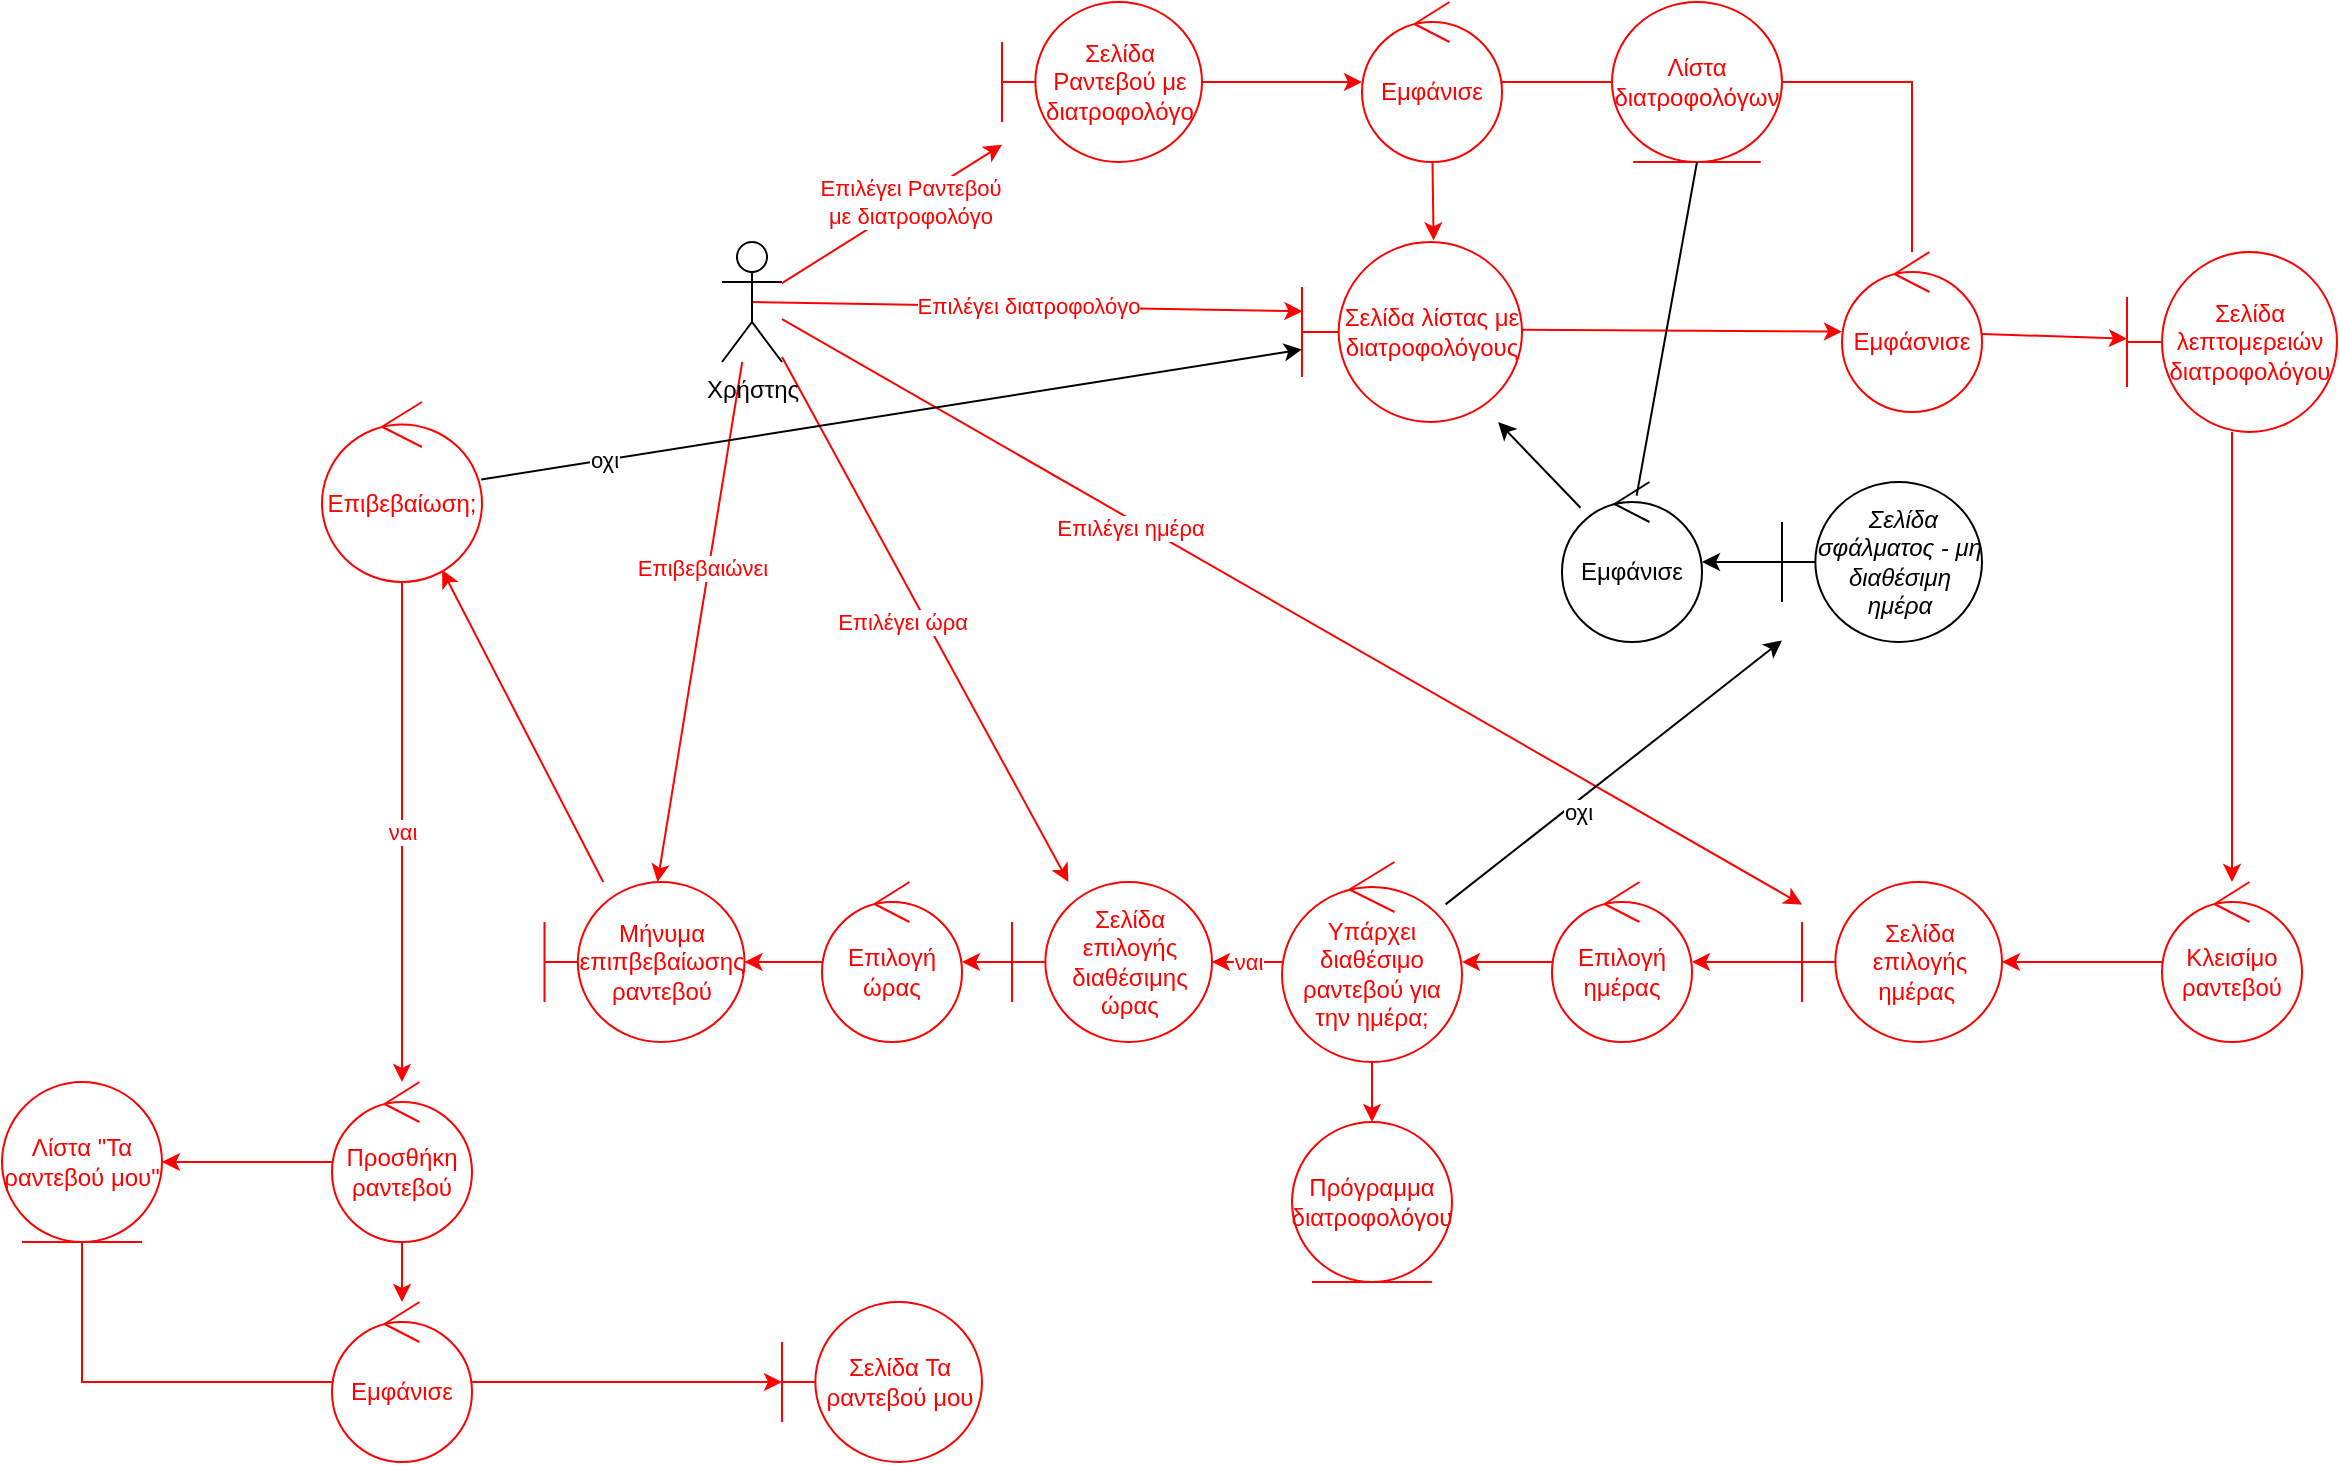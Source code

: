 <mxfile version="21.2.9" type="device">
  <diagram name="Σελίδα-1" id="h-o1yX0LM2CVH-15DDE9">
    <mxGraphModel dx="2704" dy="541" grid="1" gridSize="10" guides="1" tooltips="1" connect="1" arrows="1" fold="1" page="1" pageScale="1" pageWidth="1654" pageHeight="1169" math="0" shadow="0">
      <root>
        <mxCell id="0" />
        <mxCell id="1" parent="0" />
        <mxCell id="8t45LIVKKecfM5tV3rzv-11" value="" style="rounded=0;orthogonalLoop=1;jettySize=auto;html=1;strokeColor=#FF0000;" parent="1" source="8t45LIVKKecfM5tV3rzv-1" target="8t45LIVKKecfM5tV3rzv-10" edge="1">
          <mxGeometry relative="1" as="geometry" />
        </mxCell>
        <mxCell id="8t45LIVKKecfM5tV3rzv-20" value="&lt;font color=&quot;#ff0000&quot;&gt;Επιλέγει Ραντεβού &lt;br&gt;με διατροφολόγο&lt;/font&gt;" style="edgeLabel;html=1;align=center;verticalAlign=middle;resizable=0;points=[];" parent="8t45LIVKKecfM5tV3rzv-11" vertex="1" connectable="0">
          <mxGeometry x="0.169" y="1" relative="1" as="geometry">
            <mxPoint as="offset" />
          </mxGeometry>
        </mxCell>
        <mxCell id="8t45LIVKKecfM5tV3rzv-18" style="rounded=0;orthogonalLoop=1;jettySize=auto;html=1;exitX=0.5;exitY=0.5;exitDx=0;exitDy=0;exitPerimeter=0;entryX=0.002;entryY=0.385;entryDx=0;entryDy=0;entryPerimeter=0;strokeColor=#FF0000;" parent="1" source="8t45LIVKKecfM5tV3rzv-1" target="8t45LIVKKecfM5tV3rzv-15" edge="1">
          <mxGeometry relative="1" as="geometry" />
        </mxCell>
        <mxCell id="8t45LIVKKecfM5tV3rzv-19" value="Επιλέγει διατροφολόγο" style="edgeLabel;html=1;align=center;verticalAlign=middle;resizable=0;points=[];fontColor=#FF0000;" parent="8t45LIVKKecfM5tV3rzv-18" vertex="1" connectable="0">
          <mxGeometry x="-0.183" relative="1" as="geometry">
            <mxPoint x="25" as="offset" />
          </mxGeometry>
        </mxCell>
        <mxCell id="8t45LIVKKecfM5tV3rzv-58" value="" style="rounded=0;orthogonalLoop=1;jettySize=auto;html=1;strokeColor=#FF0000;" parent="1" source="8t45LIVKKecfM5tV3rzv-1" target="8t45LIVKKecfM5tV3rzv-35" edge="1">
          <mxGeometry relative="1" as="geometry" />
        </mxCell>
        <mxCell id="8t45LIVKKecfM5tV3rzv-60" value="Επιλέγει ημέρα" style="edgeLabel;html=1;align=center;verticalAlign=middle;resizable=0;points=[];fontColor=#FF0000;" parent="8t45LIVKKecfM5tV3rzv-58" vertex="1" connectable="0">
          <mxGeometry x="-0.312" y="-3" relative="1" as="geometry">
            <mxPoint y="1" as="offset" />
          </mxGeometry>
        </mxCell>
        <mxCell id="8t45LIVKKecfM5tV3rzv-59" value="&lt;font color=&quot;#ff0000&quot;&gt;Επιλέγει ώρα&lt;/font&gt;" style="rounded=0;orthogonalLoop=1;jettySize=auto;html=1;strokeColor=#FF0000;" parent="1" source="8t45LIVKKecfM5tV3rzv-1" target="8t45LIVKKecfM5tV3rzv-51" edge="1">
          <mxGeometry x="-0.03" y="-11" relative="1" as="geometry">
            <mxPoint as="offset" />
          </mxGeometry>
        </mxCell>
        <mxCell id="8t45LIVKKecfM5tV3rzv-62" value="" style="rounded=0;orthogonalLoop=1;jettySize=auto;html=1;strokeColor=#FF0000;" parent="1" source="8t45LIVKKecfM5tV3rzv-1" target="8t45LIVKKecfM5tV3rzv-61" edge="1">
          <mxGeometry relative="1" as="geometry" />
        </mxCell>
        <mxCell id="8t45LIVKKecfM5tV3rzv-63" value="Επιβεβαιώνει" style="edgeLabel;html=1;align=center;verticalAlign=middle;resizable=0;points=[];fontColor=#FF0000;" parent="8t45LIVKKecfM5tV3rzv-62" vertex="1" connectable="0">
          <mxGeometry x="-0.202" y="-4" relative="1" as="geometry">
            <mxPoint as="offset" />
          </mxGeometry>
        </mxCell>
        <mxCell id="8t45LIVKKecfM5tV3rzv-1" value="Χρήστης" style="shape=umlActor;verticalLabelPosition=bottom;verticalAlign=top;html=1;" parent="1" vertex="1">
          <mxGeometry x="210" y="230" width="30" height="60" as="geometry" />
        </mxCell>
        <mxCell id="8t45LIVKKecfM5tV3rzv-13" value="" style="rounded=0;orthogonalLoop=1;jettySize=auto;html=1;strokeColor=#FF0000;" parent="1" source="8t45LIVKKecfM5tV3rzv-10" target="8t45LIVKKecfM5tV3rzv-12" edge="1">
          <mxGeometry relative="1" as="geometry" />
        </mxCell>
        <mxCell id="8t45LIVKKecfM5tV3rzv-10" value="&lt;font color=&quot;#ff0000&quot;&gt;Σελίδα Ραντεβού με διατροφολόγο&lt;/font&gt;" style="shape=umlBoundary;whiteSpace=wrap;html=1;strokeColor=#ff0000;" parent="1" vertex="1">
          <mxGeometry x="350" y="110" width="100" height="80" as="geometry" />
        </mxCell>
        <mxCell id="8t45LIVKKecfM5tV3rzv-16" value="" style="rounded=0;orthogonalLoop=1;jettySize=auto;html=1;entryX=0.598;entryY=-0.009;entryDx=0;entryDy=0;entryPerimeter=0;strokeColor=#FF0000;" parent="1" source="8t45LIVKKecfM5tV3rzv-12" target="8t45LIVKKecfM5tV3rzv-15" edge="1">
          <mxGeometry relative="1" as="geometry" />
        </mxCell>
        <mxCell id="nq9A-FR5VK5_rEz01Uaj-2" value="" style="edgeStyle=orthogonalEdgeStyle;rounded=0;orthogonalLoop=1;jettySize=auto;html=1;strokeColor=#FF0000;endArrow=none;endFill=0;" parent="1" source="8t45LIVKKecfM5tV3rzv-12" target="8t45LIVKKecfM5tV3rzv-29" edge="1">
          <mxGeometry relative="1" as="geometry" />
        </mxCell>
        <mxCell id="8t45LIVKKecfM5tV3rzv-12" value="&lt;font color=&quot;#ff0000&quot;&gt;Εμφάνισε&lt;/font&gt;" style="ellipse;shape=umlControl;whiteSpace=wrap;html=1;strokeColor=#ff0000;" parent="1" vertex="1">
          <mxGeometry x="530" y="110" width="70" height="80" as="geometry" />
        </mxCell>
        <mxCell id="8t45LIVKKecfM5tV3rzv-15" value="&lt;font color=&quot;#ff0000&quot;&gt;Σελίδα λίστας με διατροφολόγους&lt;/font&gt;" style="shape=umlBoundary;whiteSpace=wrap;html=1;strokeColor=#FF0000;" parent="1" vertex="1">
          <mxGeometry x="500" y="230" width="110" height="90" as="geometry" />
        </mxCell>
        <mxCell id="8t45LIVKKecfM5tV3rzv-28" value="" style="rounded=0;orthogonalLoop=1;jettySize=auto;html=1;exitX=0.999;exitY=0.488;exitDx=0;exitDy=0;exitPerimeter=0;strokeColor=#FF0000;" parent="1" source="8t45LIVKKecfM5tV3rzv-15" target="8t45LIVKKecfM5tV3rzv-27" edge="1">
          <mxGeometry relative="1" as="geometry">
            <mxPoint x="693.099" y="208.003" as="sourcePoint" />
          </mxGeometry>
        </mxCell>
        <mxCell id="8t45LIVKKecfM5tV3rzv-36" value="" style="rounded=0;orthogonalLoop=1;jettySize=auto;html=1;strokeColor=#FF0000;" parent="1" source="8t45LIVKKecfM5tV3rzv-26" target="8t45LIVKKecfM5tV3rzv-34" edge="1">
          <mxGeometry relative="1" as="geometry" />
        </mxCell>
        <mxCell id="8t45LIVKKecfM5tV3rzv-26" value="&lt;font color=&quot;#ff0000&quot;&gt;Σελίδα λεπτομερειών διατροφολόγου&lt;/font&gt;" style="shape=umlBoundary;whiteSpace=wrap;html=1;strokeColor=#FF0000;" parent="1" vertex="1">
          <mxGeometry x="912.5" y="235" width="105" height="90" as="geometry" />
        </mxCell>
        <mxCell id="8t45LIVKKecfM5tV3rzv-33" value="" style="rounded=0;orthogonalLoop=1;jettySize=auto;html=1;strokeColor=#FF0000;" parent="1" source="8t45LIVKKecfM5tV3rzv-27" target="8t45LIVKKecfM5tV3rzv-26" edge="1">
          <mxGeometry relative="1" as="geometry" />
        </mxCell>
        <mxCell id="8t45LIVKKecfM5tV3rzv-27" value="&lt;font color=&quot;#ff0000&quot;&gt;Εμφάσνισε&lt;/font&gt;" style="ellipse;shape=umlControl;whiteSpace=wrap;html=1;strokeColor=#FF0000;" parent="1" vertex="1">
          <mxGeometry x="770" y="235" width="70" height="80" as="geometry" />
        </mxCell>
        <mxCell id="nq9A-FR5VK5_rEz01Uaj-3" value="" style="edgeStyle=orthogonalEdgeStyle;rounded=0;orthogonalLoop=1;jettySize=auto;html=1;strokeColor=#FF0000;endArrow=none;endFill=0;" parent="1" source="8t45LIVKKecfM5tV3rzv-29" target="8t45LIVKKecfM5tV3rzv-27" edge="1">
          <mxGeometry relative="1" as="geometry" />
        </mxCell>
        <mxCell id="8t45LIVKKecfM5tV3rzv-29" value="&lt;font color=&quot;#ff0000&quot;&gt;Λίστα διατροφολόγων&lt;/font&gt;" style="ellipse;shape=umlEntity;whiteSpace=wrap;html=1;strokeColor=#FF0000;" parent="1" vertex="1">
          <mxGeometry x="655" y="110" width="85" height="80" as="geometry" />
        </mxCell>
        <mxCell id="8t45LIVKKecfM5tV3rzv-37" value="" style="edgeStyle=orthogonalEdgeStyle;rounded=0;orthogonalLoop=1;jettySize=auto;html=1;strokeColor=#FF0000;" parent="1" source="8t45LIVKKecfM5tV3rzv-34" target="8t45LIVKKecfM5tV3rzv-35" edge="1">
          <mxGeometry relative="1" as="geometry" />
        </mxCell>
        <mxCell id="8t45LIVKKecfM5tV3rzv-34" value="&lt;font color=&quot;#ff0000&quot;&gt;Κλεισίμο ραντεβού&lt;/font&gt;" style="ellipse;shape=umlControl;whiteSpace=wrap;html=1;strokeColor=#FF0000;" parent="1" vertex="1">
          <mxGeometry x="930" y="550" width="70" height="80" as="geometry" />
        </mxCell>
        <mxCell id="8t45LIVKKecfM5tV3rzv-41" value="" style="edgeStyle=orthogonalEdgeStyle;rounded=0;orthogonalLoop=1;jettySize=auto;html=1;strokeColor=#FF0000;" parent="1" source="8t45LIVKKecfM5tV3rzv-35" target="8t45LIVKKecfM5tV3rzv-39" edge="1">
          <mxGeometry relative="1" as="geometry" />
        </mxCell>
        <mxCell id="8t45LIVKKecfM5tV3rzv-35" value="&lt;font color=&quot;#ff0000&quot;&gt;Σελίδα επιλογής ημέρας&amp;nbsp;&lt;/font&gt;" style="shape=umlBoundary;whiteSpace=wrap;html=1;strokeColor=#FF0000;" parent="1" vertex="1">
          <mxGeometry x="750" y="550" width="100" height="80" as="geometry" />
        </mxCell>
        <mxCell id="8t45LIVKKecfM5tV3rzv-42" value="" style="edgeStyle=orthogonalEdgeStyle;rounded=0;orthogonalLoop=1;jettySize=auto;html=1;strokeColor=#FF0000;" parent="1" source="8t45LIVKKecfM5tV3rzv-39" target="8t45LIVKKecfM5tV3rzv-40" edge="1">
          <mxGeometry relative="1" as="geometry" />
        </mxCell>
        <mxCell id="8t45LIVKKecfM5tV3rzv-39" value="&lt;font color=&quot;#ff0000&quot;&gt;Επιλογή ημέρας&lt;/font&gt;" style="ellipse;shape=umlControl;whiteSpace=wrap;html=1;strokeColor=#FF0000;" parent="1" vertex="1">
          <mxGeometry x="625" y="550" width="70" height="80" as="geometry" />
        </mxCell>
        <mxCell id="8t45LIVKKecfM5tV3rzv-44" value="" style="rounded=0;orthogonalLoop=1;jettySize=auto;html=1;entryX=0.5;entryY=0;entryDx=0;entryDy=0;endArrow=classic;endFill=1;strokeColor=#FF0000;" parent="1" source="8t45LIVKKecfM5tV3rzv-40" target="8t45LIVKKecfM5tV3rzv-43" edge="1">
          <mxGeometry relative="1" as="geometry">
            <mxPoint x="435" y="440" as="targetPoint" />
          </mxGeometry>
        </mxCell>
        <mxCell id="8t45LIVKKecfM5tV3rzv-46" value="οχι" style="rounded=0;orthogonalLoop=1;jettySize=auto;html=1;" parent="1" source="8t45LIVKKecfM5tV3rzv-40" target="8t45LIVKKecfM5tV3rzv-45" edge="1">
          <mxGeometry x="-0.249" y="-4" relative="1" as="geometry">
            <mxPoint as="offset" />
          </mxGeometry>
        </mxCell>
        <mxCell id="8t45LIVKKecfM5tV3rzv-53" value="&lt;font color=&quot;#ff0000&quot;&gt;ναι&lt;/font&gt;" style="edgeStyle=orthogonalEdgeStyle;rounded=0;orthogonalLoop=1;jettySize=auto;html=1;strokeColor=#FF0000;" parent="1" source="8t45LIVKKecfM5tV3rzv-40" target="8t45LIVKKecfM5tV3rzv-51" edge="1">
          <mxGeometry relative="1" as="geometry">
            <mxPoint x="310" y="590" as="targetPoint" />
          </mxGeometry>
        </mxCell>
        <mxCell id="8t45LIVKKecfM5tV3rzv-40" value="&lt;font color=&quot;#ff0000&quot;&gt;Υπάρχει διαθέσιμο ραντεβού για την ημέρα;&lt;/font&gt;" style="ellipse;shape=umlControl;whiteSpace=wrap;html=1;strokeColor=#FF0000;" parent="1" vertex="1">
          <mxGeometry x="490" y="540" width="90" height="100" as="geometry" />
        </mxCell>
        <mxCell id="8t45LIVKKecfM5tV3rzv-43" value="&lt;font color=&quot;#ff0000&quot;&gt;Πρόγραμμα διατροφολόγου&lt;/font&gt;" style="ellipse;shape=umlEntity;whiteSpace=wrap;html=1;strokeColor=#FF0000;" parent="1" vertex="1">
          <mxGeometry x="495" y="670" width="80" height="80" as="geometry" />
        </mxCell>
        <mxCell id="8t45LIVKKecfM5tV3rzv-49" value="" style="rounded=0;orthogonalLoop=1;jettySize=auto;html=1;" parent="1" source="8t45LIVKKecfM5tV3rzv-45" target="8t45LIVKKecfM5tV3rzv-47" edge="1">
          <mxGeometry relative="1" as="geometry" />
        </mxCell>
        <mxCell id="8t45LIVKKecfM5tV3rzv-45" value="&lt;i&gt;&amp;nbsp;Σελίδα σφάλματος - μη διαθέσιμη ημέρα&lt;/i&gt;" style="shape=umlBoundary;whiteSpace=wrap;html=1;" parent="1" vertex="1">
          <mxGeometry x="740" y="350" width="100" height="80" as="geometry" />
        </mxCell>
        <mxCell id="8t45LIVKKecfM5tV3rzv-50" value="" style="rounded=0;orthogonalLoop=1;jettySize=auto;html=1;" parent="1" source="8t45LIVKKecfM5tV3rzv-47" target="8t45LIVKKecfM5tV3rzv-15" edge="1">
          <mxGeometry relative="1" as="geometry" />
        </mxCell>
        <mxCell id="8t45LIVKKecfM5tV3rzv-47" value="Εμφάνισε" style="ellipse;shape=umlControl;whiteSpace=wrap;html=1;" parent="1" vertex="1">
          <mxGeometry x="630" y="350" width="70" height="80" as="geometry" />
        </mxCell>
        <mxCell id="8t45LIVKKecfM5tV3rzv-56" value="" style="edgeStyle=orthogonalEdgeStyle;rounded=0;orthogonalLoop=1;jettySize=auto;html=1;strokeColor=#FF0000;" parent="1" source="8t45LIVKKecfM5tV3rzv-51" target="8t45LIVKKecfM5tV3rzv-55" edge="1">
          <mxGeometry relative="1" as="geometry" />
        </mxCell>
        <mxCell id="8t45LIVKKecfM5tV3rzv-51" value="&lt;font color=&quot;#ff0000&quot;&gt;Σελίδα επιλογής διαθέσιμης ώρας&lt;/font&gt;" style="shape=umlBoundary;whiteSpace=wrap;html=1;strokeColor=#FF0000;" parent="1" vertex="1">
          <mxGeometry x="355" y="550" width="100" height="80" as="geometry" />
        </mxCell>
        <mxCell id="8t45LIVKKecfM5tV3rzv-64" value="" style="edgeStyle=orthogonalEdgeStyle;rounded=0;orthogonalLoop=1;jettySize=auto;html=1;strokeColor=#FF0000;" parent="1" source="8t45LIVKKecfM5tV3rzv-55" target="8t45LIVKKecfM5tV3rzv-61" edge="1">
          <mxGeometry relative="1" as="geometry" />
        </mxCell>
        <mxCell id="8t45LIVKKecfM5tV3rzv-55" value="&lt;font color=&quot;#ff0000&quot;&gt;Επιλογή ώρας&lt;/font&gt;" style="ellipse;shape=umlControl;whiteSpace=wrap;html=1;strokeColor=#FF0000;" parent="1" vertex="1">
          <mxGeometry x="260" y="550" width="70" height="80" as="geometry" />
        </mxCell>
        <mxCell id="8t45LIVKKecfM5tV3rzv-66" value="" style="rounded=0;orthogonalLoop=1;jettySize=auto;html=1;strokeColor=#FF0000;" parent="1" source="8t45LIVKKecfM5tV3rzv-61" target="8t45LIVKKecfM5tV3rzv-65" edge="1">
          <mxGeometry relative="1" as="geometry" />
        </mxCell>
        <mxCell id="8t45LIVKKecfM5tV3rzv-61" value="&lt;font color=&quot;#ff0000&quot;&gt;Μήνυμα επιπβεβαίωσης ραντεβού&lt;/font&gt;" style="shape=umlBoundary;whiteSpace=wrap;html=1;strokeColor=#FF0000;" parent="1" vertex="1">
          <mxGeometry x="121.25" y="550" width="100" height="80" as="geometry" />
        </mxCell>
        <mxCell id="8t45LIVKKecfM5tV3rzv-67" value="" style="rounded=0;orthogonalLoop=1;jettySize=auto;html=1;" parent="1" source="8t45LIVKKecfM5tV3rzv-65" target="8t45LIVKKecfM5tV3rzv-15" edge="1">
          <mxGeometry relative="1" as="geometry" />
        </mxCell>
        <mxCell id="8t45LIVKKecfM5tV3rzv-68" value="οχι" style="edgeLabel;html=1;align=center;verticalAlign=middle;resizable=0;points=[];" parent="8t45LIVKKecfM5tV3rzv-67" vertex="1" connectable="0">
          <mxGeometry x="-0.704" relative="1" as="geometry">
            <mxPoint as="offset" />
          </mxGeometry>
        </mxCell>
        <mxCell id="8t45LIVKKecfM5tV3rzv-70" value="&lt;font color=&quot;#ff0000&quot;&gt;ναι&lt;/font&gt;" style="edgeStyle=orthogonalEdgeStyle;rounded=0;orthogonalLoop=1;jettySize=auto;html=1;strokeColor=#FF0000;" parent="1" source="8t45LIVKKecfM5tV3rzv-65" target="8t45LIVKKecfM5tV3rzv-69" edge="1">
          <mxGeometry relative="1" as="geometry" />
        </mxCell>
        <mxCell id="8t45LIVKKecfM5tV3rzv-65" value="&lt;font color=&quot;#ff0000&quot;&gt;Επιβεβαίωση;&lt;/font&gt;" style="ellipse;shape=umlControl;whiteSpace=wrap;html=1;strokeColor=#FF0000;" parent="1" vertex="1">
          <mxGeometry x="10" y="310" width="80" height="90" as="geometry" />
        </mxCell>
        <mxCell id="8t45LIVKKecfM5tV3rzv-72" value="" style="edgeStyle=orthogonalEdgeStyle;rounded=0;orthogonalLoop=1;jettySize=auto;html=1;strokeColor=#FF0000;" parent="1" source="8t45LIVKKecfM5tV3rzv-69" target="8t45LIVKKecfM5tV3rzv-71" edge="1">
          <mxGeometry relative="1" as="geometry" />
        </mxCell>
        <mxCell id="-Gl4ABIStuEA5KF3foh7-1" value="" style="edgeStyle=none;rounded=0;orthogonalLoop=1;jettySize=auto;html=1;strokeColor=#FF0000;fontColor=#FF0000;" parent="1" source="8t45LIVKKecfM5tV3rzv-69" target="8t45LIVKKecfM5tV3rzv-75" edge="1">
          <mxGeometry relative="1" as="geometry" />
        </mxCell>
        <mxCell id="8t45LIVKKecfM5tV3rzv-69" value="&lt;font color=&quot;#ff0000&quot;&gt;Προσθήκη ραντεβού&lt;/font&gt;" style="ellipse;shape=umlControl;whiteSpace=wrap;html=1;strokeColor=#FF0000;" parent="1" vertex="1">
          <mxGeometry x="15" y="650" width="70" height="80" as="geometry" />
        </mxCell>
        <mxCell id="8t45LIVKKecfM5tV3rzv-71" value="&lt;font color=&quot;#ff0000&quot;&gt;Λίστα &quot;Τα ραντεβού μου&quot;&lt;/font&gt;" style="ellipse;shape=umlEntity;whiteSpace=wrap;html=1;strokeColor=#FF0000;" parent="1" vertex="1">
          <mxGeometry x="-150" y="650" width="80" height="80" as="geometry" />
        </mxCell>
        <mxCell id="8t45LIVKKecfM5tV3rzv-78" value="" style="edgeStyle=orthogonalEdgeStyle;rounded=0;orthogonalLoop=1;jettySize=auto;html=1;strokeColor=#FF0000;" parent="1" source="8t45LIVKKecfM5tV3rzv-75" target="8t45LIVKKecfM5tV3rzv-77" edge="1">
          <mxGeometry relative="1" as="geometry" />
        </mxCell>
        <mxCell id="nq9A-FR5VK5_rEz01Uaj-1" value="" style="edgeStyle=orthogonalEdgeStyle;rounded=0;orthogonalLoop=1;jettySize=auto;html=1;endArrow=none;endFill=0;strokeColor=#FF0000;" parent="1" source="8t45LIVKKecfM5tV3rzv-75" target="8t45LIVKKecfM5tV3rzv-71" edge="1">
          <mxGeometry relative="1" as="geometry" />
        </mxCell>
        <mxCell id="8t45LIVKKecfM5tV3rzv-75" value="&lt;font color=&quot;#ff0000&quot;&gt;Εμφάνισε&lt;/font&gt;" style="ellipse;shape=umlControl;whiteSpace=wrap;html=1;strokeColor=#FF0000;" parent="1" vertex="1">
          <mxGeometry x="15" y="760" width="70" height="80" as="geometry" />
        </mxCell>
        <mxCell id="8t45LIVKKecfM5tV3rzv-77" value="&lt;font color=&quot;#ff0000&quot;&gt;Σελίδα Τα ραντεβού μου&lt;/font&gt;" style="shape=umlBoundary;whiteSpace=wrap;html=1;strokeColor=#FF0000;" parent="1" vertex="1">
          <mxGeometry x="240" y="760" width="100" height="80" as="geometry" />
        </mxCell>
        <mxCell id="nq9A-FR5VK5_rEz01Uaj-5" value="" style="endArrow=none;html=1;rounded=0;entryX=0.5;entryY=1;entryDx=0;entryDy=0;exitX=0.533;exitY=0.086;exitDx=0;exitDy=0;exitPerimeter=0;" parent="1" source="8t45LIVKKecfM5tV3rzv-47" target="8t45LIVKKecfM5tV3rzv-29" edge="1">
          <mxGeometry width="50" height="50" relative="1" as="geometry">
            <mxPoint x="480" y="480" as="sourcePoint" />
            <mxPoint x="530" y="430" as="targetPoint" />
          </mxGeometry>
        </mxCell>
      </root>
    </mxGraphModel>
  </diagram>
</mxfile>

